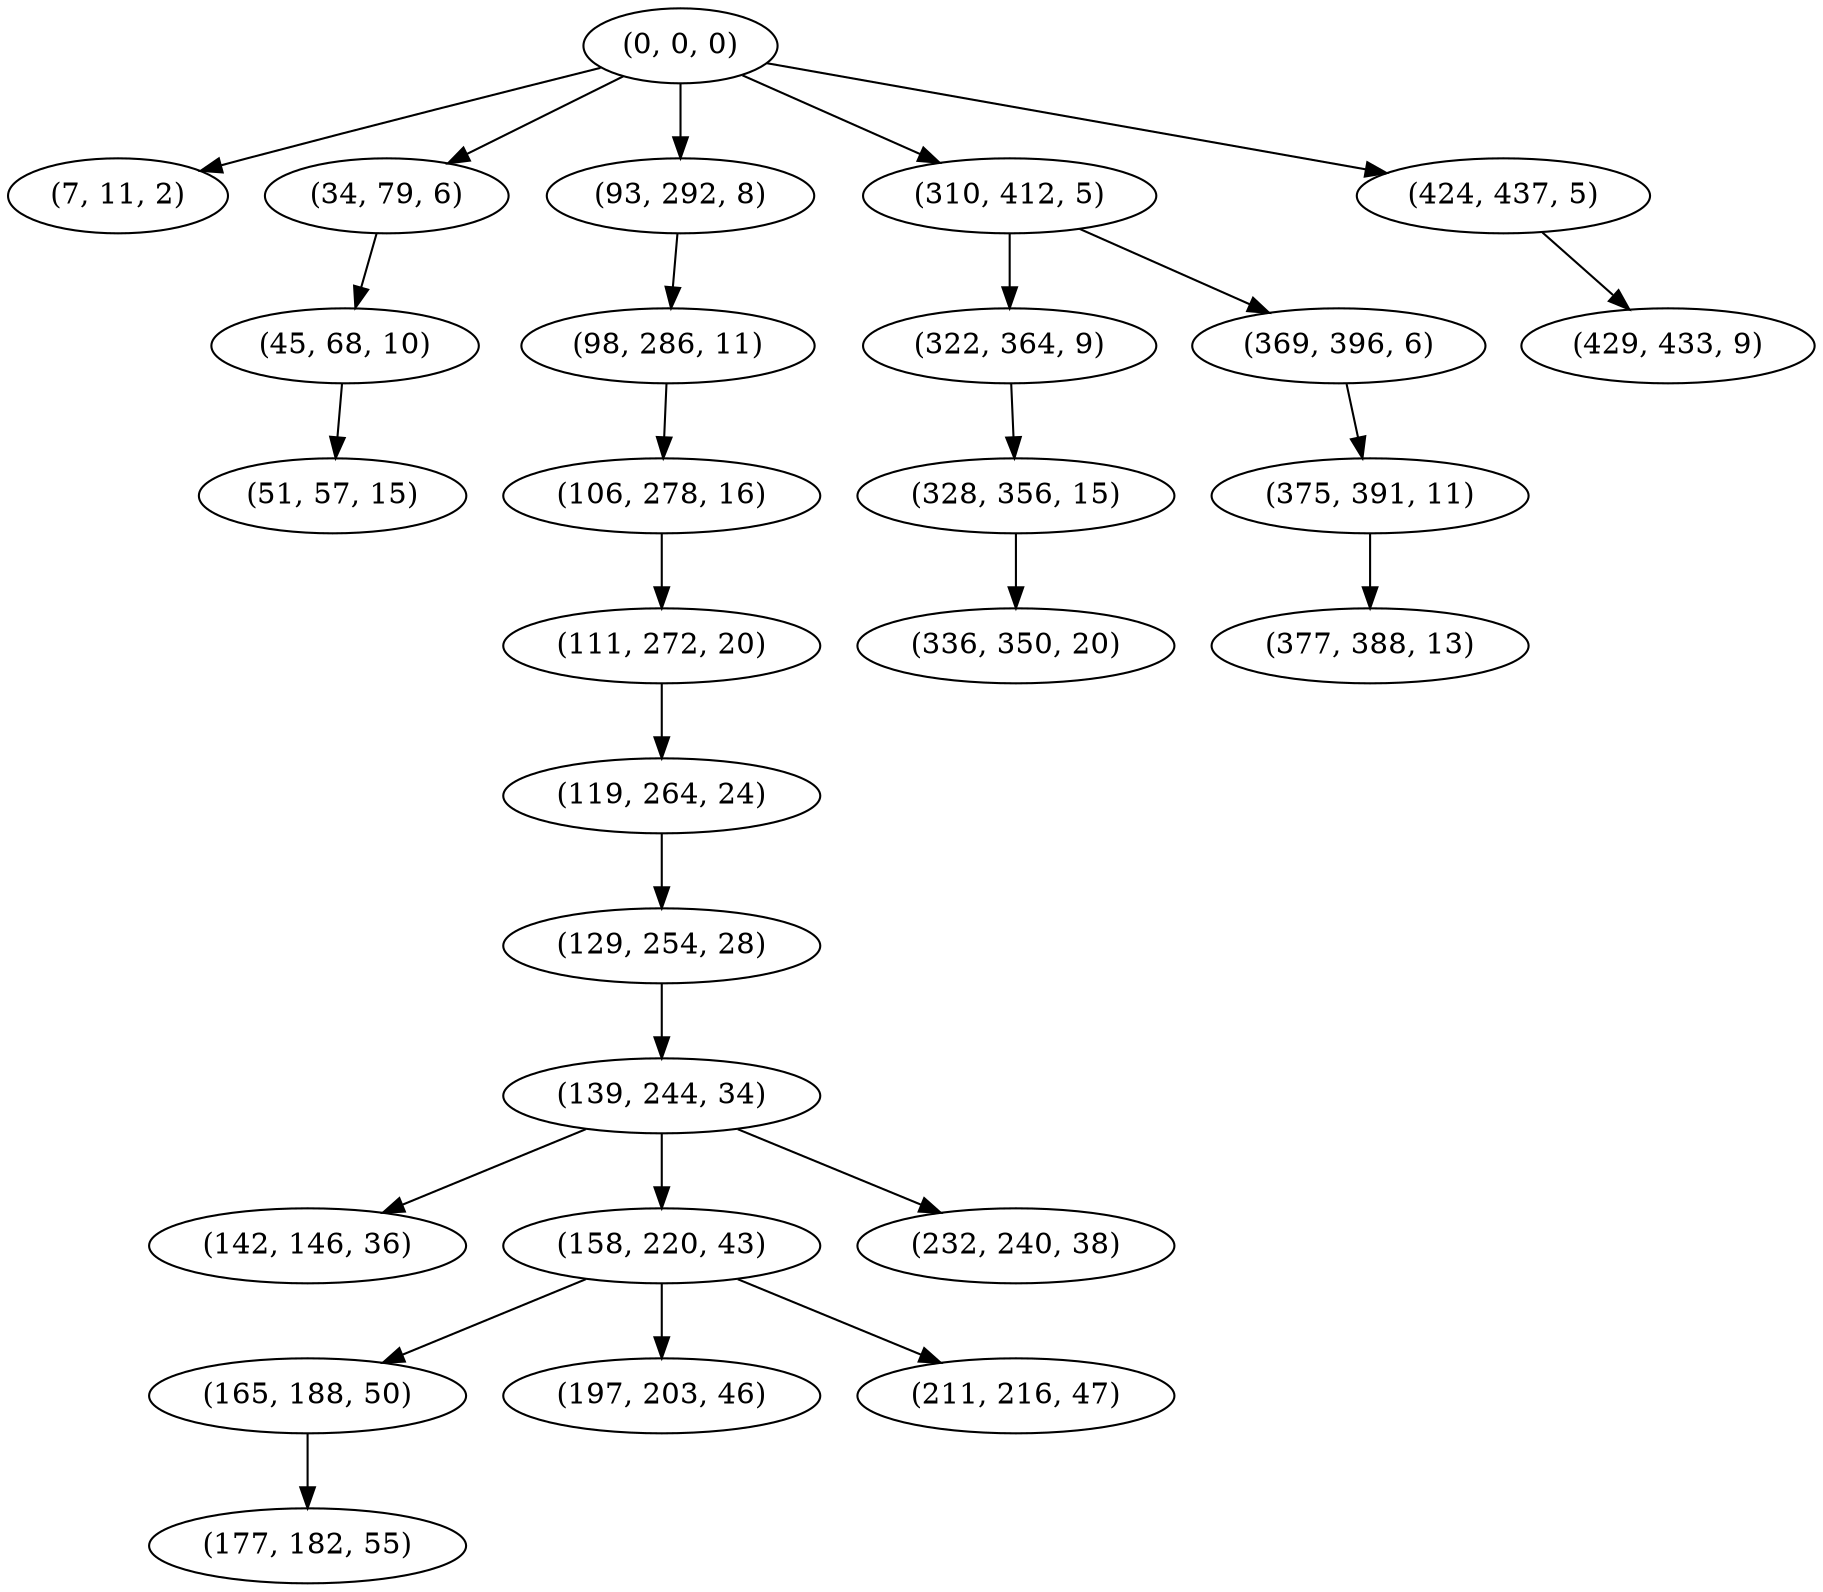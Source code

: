 digraph tree {
    "(0, 0, 0)";
    "(7, 11, 2)";
    "(34, 79, 6)";
    "(45, 68, 10)";
    "(51, 57, 15)";
    "(93, 292, 8)";
    "(98, 286, 11)";
    "(106, 278, 16)";
    "(111, 272, 20)";
    "(119, 264, 24)";
    "(129, 254, 28)";
    "(139, 244, 34)";
    "(142, 146, 36)";
    "(158, 220, 43)";
    "(165, 188, 50)";
    "(177, 182, 55)";
    "(197, 203, 46)";
    "(211, 216, 47)";
    "(232, 240, 38)";
    "(310, 412, 5)";
    "(322, 364, 9)";
    "(328, 356, 15)";
    "(336, 350, 20)";
    "(369, 396, 6)";
    "(375, 391, 11)";
    "(377, 388, 13)";
    "(424, 437, 5)";
    "(429, 433, 9)";
    "(0, 0, 0)" -> "(7, 11, 2)";
    "(0, 0, 0)" -> "(34, 79, 6)";
    "(0, 0, 0)" -> "(93, 292, 8)";
    "(0, 0, 0)" -> "(310, 412, 5)";
    "(0, 0, 0)" -> "(424, 437, 5)";
    "(34, 79, 6)" -> "(45, 68, 10)";
    "(45, 68, 10)" -> "(51, 57, 15)";
    "(93, 292, 8)" -> "(98, 286, 11)";
    "(98, 286, 11)" -> "(106, 278, 16)";
    "(106, 278, 16)" -> "(111, 272, 20)";
    "(111, 272, 20)" -> "(119, 264, 24)";
    "(119, 264, 24)" -> "(129, 254, 28)";
    "(129, 254, 28)" -> "(139, 244, 34)";
    "(139, 244, 34)" -> "(142, 146, 36)";
    "(139, 244, 34)" -> "(158, 220, 43)";
    "(139, 244, 34)" -> "(232, 240, 38)";
    "(158, 220, 43)" -> "(165, 188, 50)";
    "(158, 220, 43)" -> "(197, 203, 46)";
    "(158, 220, 43)" -> "(211, 216, 47)";
    "(165, 188, 50)" -> "(177, 182, 55)";
    "(310, 412, 5)" -> "(322, 364, 9)";
    "(310, 412, 5)" -> "(369, 396, 6)";
    "(322, 364, 9)" -> "(328, 356, 15)";
    "(328, 356, 15)" -> "(336, 350, 20)";
    "(369, 396, 6)" -> "(375, 391, 11)";
    "(375, 391, 11)" -> "(377, 388, 13)";
    "(424, 437, 5)" -> "(429, 433, 9)";
}

